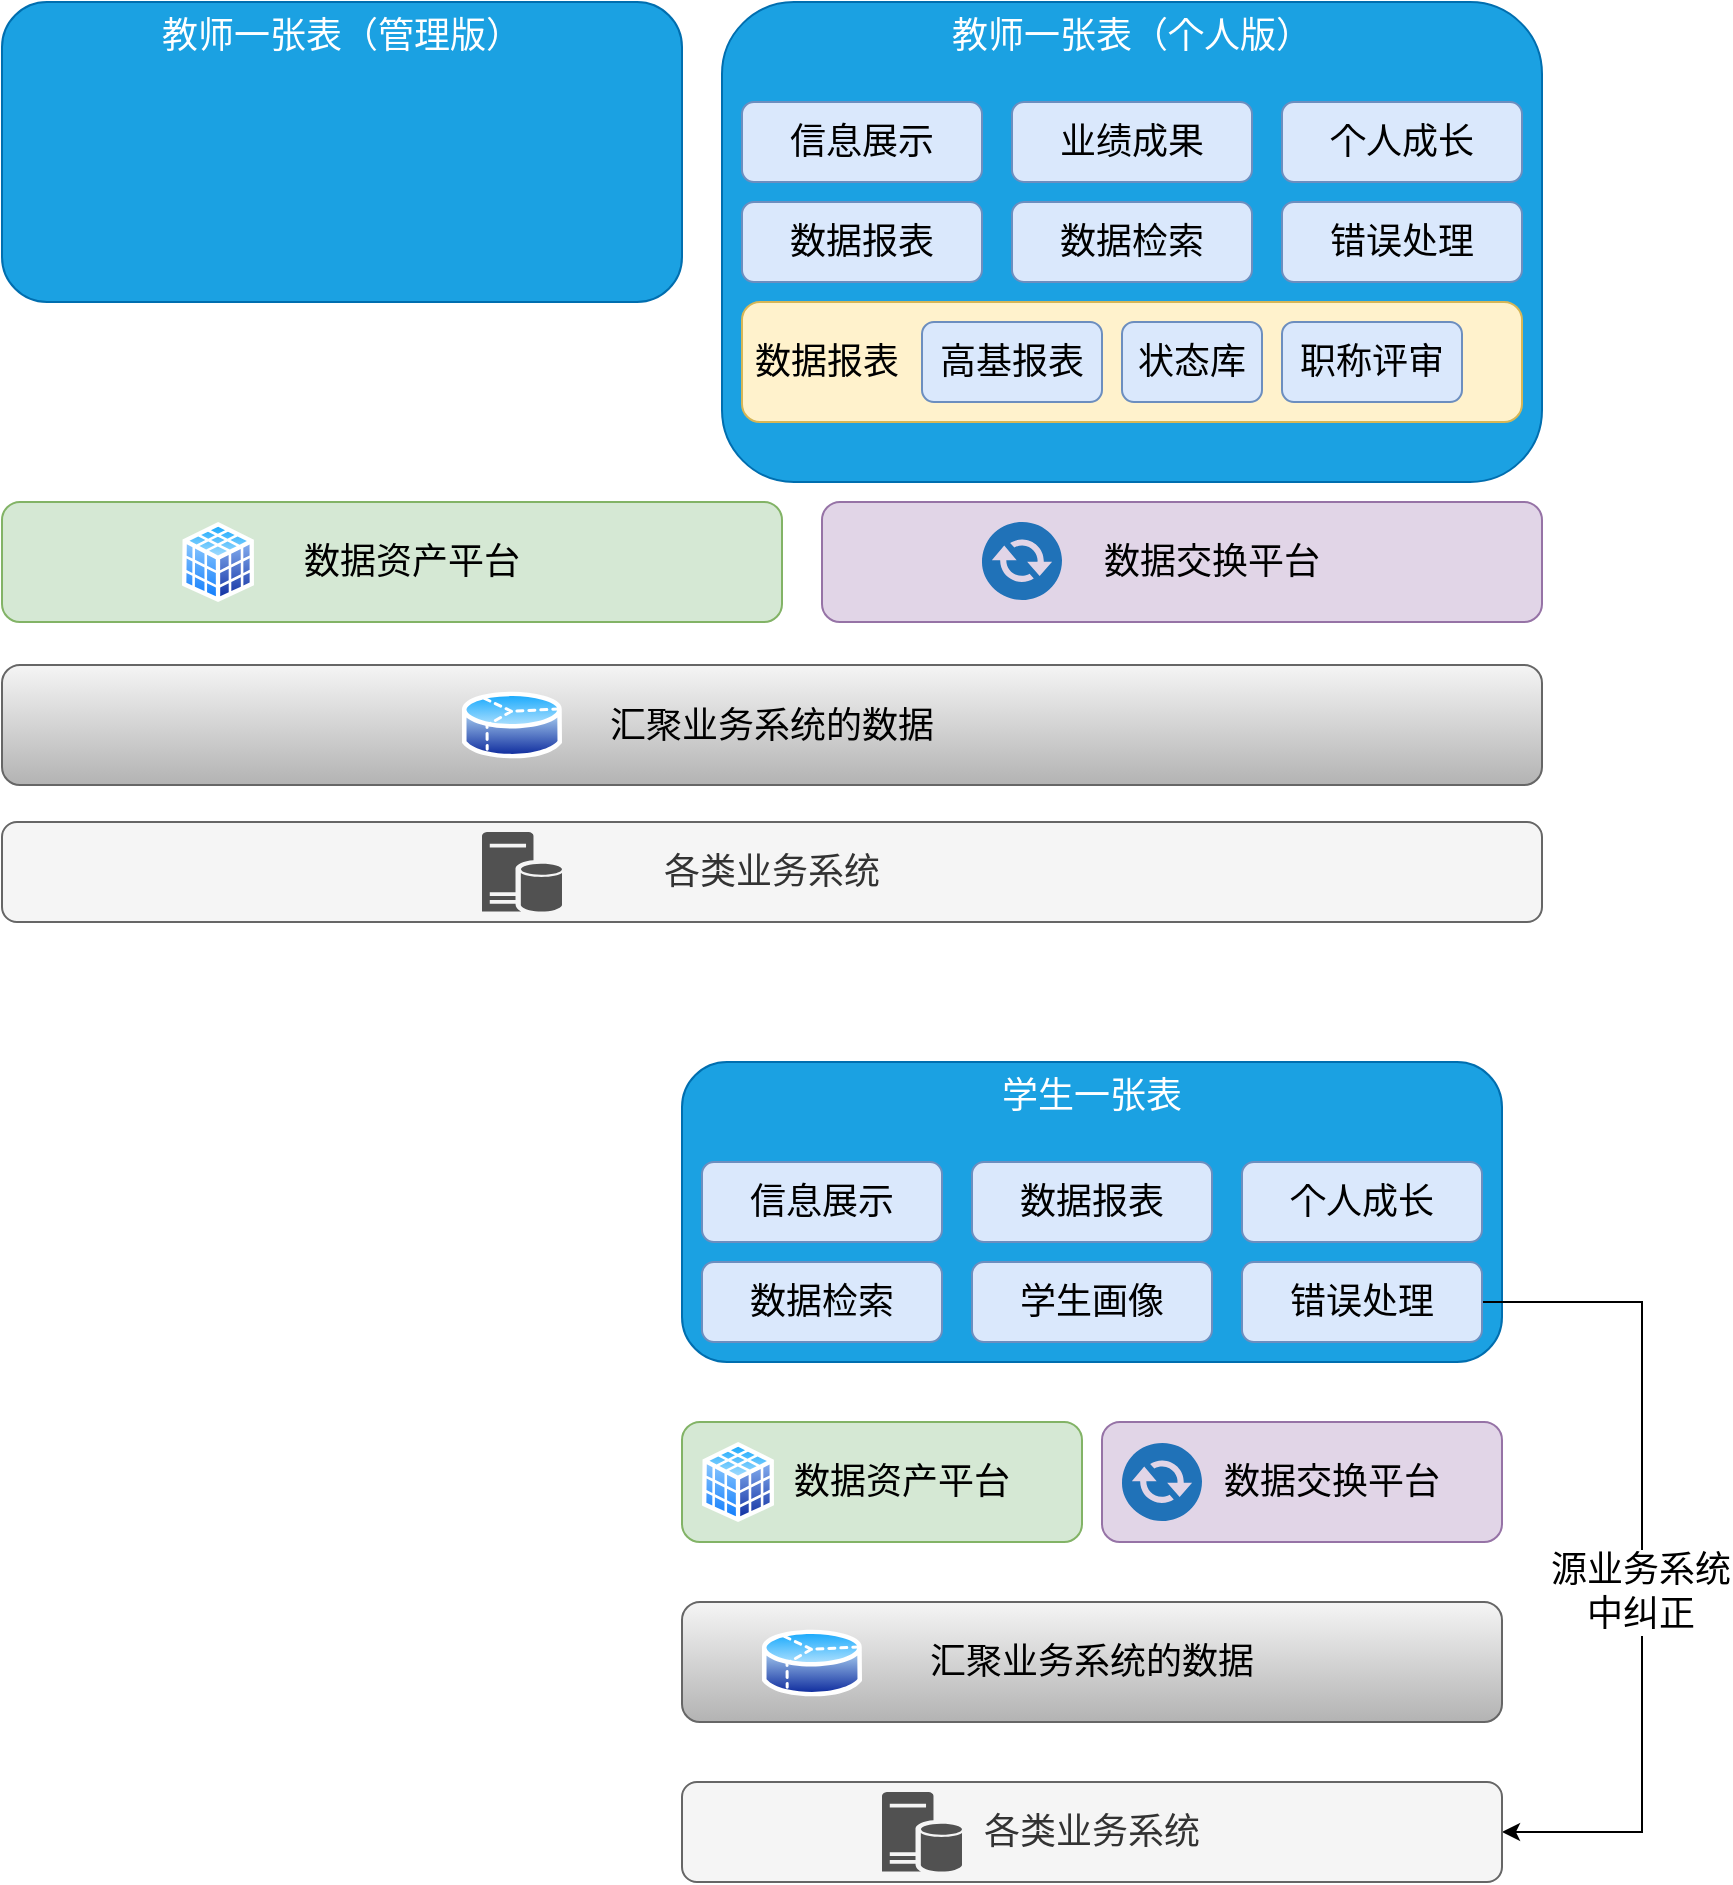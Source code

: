 <mxfile version="18.1.3" type="github">
  <diagram id="cTWVXvlOjMiQOvwmBr1u" name="Page-1">
    <mxGraphModel dx="1869" dy="511" grid="1" gridSize="10" guides="1" tooltips="1" connect="1" arrows="1" fold="1" page="1" pageScale="1" pageWidth="827" pageHeight="1169" math="0" shadow="0">
      <root>
        <mxCell id="0" />
        <mxCell id="1" parent="0" />
        <mxCell id="3kUF8BmXOeaKGdXSCLxE-1" value="&amp;nbsp; &amp;nbsp; 数据资产平台" style="rounded=1;whiteSpace=wrap;html=1;fillColor=#d5e8d4;strokeColor=#82b366;fontSize=18;" vertex="1" parent="1">
          <mxGeometry x="-140" y="330" width="390" height="60" as="geometry" />
        </mxCell>
        <mxCell id="3kUF8BmXOeaKGdXSCLxE-2" value="&amp;nbsp; &amp;nbsp; &amp;nbsp; 数据交换平台" style="rounded=1;whiteSpace=wrap;html=1;fillColor=#e1d5e7;strokeColor=#9673a6;fontSize=18;" vertex="1" parent="1">
          <mxGeometry x="270" y="330" width="360" height="60" as="geometry" />
        </mxCell>
        <mxCell id="3kUF8BmXOeaKGdXSCLxE-3" value="汇聚业务系统的数据" style="rounded=1;whiteSpace=wrap;html=1;fontSize=18;fillColor=#f5f5f5;strokeColor=#666666;gradientColor=#b3b3b3;" vertex="1" parent="1">
          <mxGeometry x="-140" y="411.5" width="770" height="60" as="geometry" />
        </mxCell>
        <mxCell id="3kUF8BmXOeaKGdXSCLxE-4" value="" style="aspect=fixed;perimeter=ellipsePerimeter;html=1;align=center;shadow=0;dashed=0;spacingTop=3;image;image=img/lib/active_directory/database_cube.svg;fontSize=18;" vertex="1" parent="1">
          <mxGeometry x="-50" y="340" width="36" height="40" as="geometry" />
        </mxCell>
        <mxCell id="3kUF8BmXOeaKGdXSCLxE-5" value="教师一张表（个人版）" style="rounded=1;whiteSpace=wrap;html=1;fillColor=#1ba1e2;strokeColor=#006EAF;fontSize=18;verticalAlign=top;fontColor=#ffffff;" vertex="1" parent="1">
          <mxGeometry x="220" y="80" width="410" height="240" as="geometry" />
        </mxCell>
        <mxCell id="3kUF8BmXOeaKGdXSCLxE-6" value="" style="aspect=fixed;perimeter=ellipsePerimeter;html=1;align=center;shadow=0;dashed=0;spacingTop=3;image;image=img/lib/active_directory/database_partition_3.svg;fontSize=18;" vertex="1" parent="1">
          <mxGeometry x="90" y="423" width="50" height="37" as="geometry" />
        </mxCell>
        <mxCell id="3kUF8BmXOeaKGdXSCLxE-7" value="" style="sketch=0;pointerEvents=1;shadow=0;dashed=0;html=1;strokeColor=none;fillColor=#505050;labelPosition=center;verticalLabelPosition=bottom;verticalAlign=top;outlineConnect=0;align=center;shape=mxgraph.office.communications.exchange_active_sync;fillColor=#2072B8;fontSize=18;" vertex="1" parent="1">
          <mxGeometry x="350" y="340" width="40" height="39" as="geometry" />
        </mxCell>
        <mxCell id="3kUF8BmXOeaKGdXSCLxE-22" value="错误处理" style="rounded=1;whiteSpace=wrap;html=1;fontSize=18;fillColor=#dae8fc;strokeColor=#6c8ebf;" vertex="1" parent="1">
          <mxGeometry x="500" y="180" width="120" height="40" as="geometry" />
        </mxCell>
        <mxCell id="3kUF8BmXOeaKGdXSCLxE-23" value="各类业务系统" style="rounded=1;whiteSpace=wrap;html=1;fontSize=18;fillColor=#f5f5f5;strokeColor=#666666;fontColor=#333333;" vertex="1" parent="1">
          <mxGeometry x="-140" y="490" width="770" height="50" as="geometry" />
        </mxCell>
        <mxCell id="3kUF8BmXOeaKGdXSCLxE-29" value="" style="sketch=0;pointerEvents=1;shadow=0;dashed=0;html=1;strokeColor=none;labelPosition=center;verticalLabelPosition=bottom;verticalAlign=top;align=center;fillColor=#515151;shape=mxgraph.mscae.enterprise.database_server;fontSize=18;" vertex="1" parent="1">
          <mxGeometry x="100" y="495" width="40" height="40" as="geometry" />
        </mxCell>
        <mxCell id="3kUF8BmXOeaKGdXSCLxE-32" value="信息展示" style="rounded=1;whiteSpace=wrap;html=1;fontSize=18;fillColor=#dae8fc;strokeColor=#6c8ebf;" vertex="1" parent="1">
          <mxGeometry x="230" y="130" width="120" height="40" as="geometry" />
        </mxCell>
        <mxCell id="3kUF8BmXOeaKGdXSCLxE-34" value="个人成长" style="rounded=1;whiteSpace=wrap;html=1;fontSize=18;fillColor=#dae8fc;strokeColor=#6c8ebf;" vertex="1" parent="1">
          <mxGeometry x="500" y="130" width="120" height="40" as="geometry" />
        </mxCell>
        <mxCell id="3kUF8BmXOeaKGdXSCLxE-33" value="数据报表" style="rounded=1;whiteSpace=wrap;html=1;fontSize=18;fillColor=#dae8fc;strokeColor=#6c8ebf;" vertex="1" parent="1">
          <mxGeometry x="230" y="180" width="120" height="40" as="geometry" />
        </mxCell>
        <mxCell id="3kUF8BmXOeaKGdXSCLxE-35" value="数据检索" style="rounded=1;whiteSpace=wrap;html=1;fontSize=18;fillColor=#dae8fc;strokeColor=#6c8ebf;" vertex="1" parent="1">
          <mxGeometry x="365" y="180" width="120" height="40" as="geometry" />
        </mxCell>
        <mxCell id="3kUF8BmXOeaKGdXSCLxE-36" value="业绩成果" style="rounded=1;whiteSpace=wrap;html=1;fontSize=18;fillColor=#dae8fc;strokeColor=#6c8ebf;" vertex="1" parent="1">
          <mxGeometry x="365" y="130" width="120" height="40" as="geometry" />
        </mxCell>
        <mxCell id="3kUF8BmXOeaKGdXSCLxE-38" value="&amp;nbsp; &amp;nbsp; 数据资产平台" style="rounded=1;whiteSpace=wrap;html=1;fillColor=#d5e8d4;strokeColor=#82b366;fontSize=18;" vertex="1" parent="1">
          <mxGeometry x="200" y="790" width="200" height="60" as="geometry" />
        </mxCell>
        <mxCell id="3kUF8BmXOeaKGdXSCLxE-39" value="&amp;nbsp; &amp;nbsp; &amp;nbsp; 数据交换平台" style="rounded=1;whiteSpace=wrap;html=1;fillColor=#e1d5e7;strokeColor=#9673a6;fontSize=18;" vertex="1" parent="1">
          <mxGeometry x="410" y="790" width="200" height="60" as="geometry" />
        </mxCell>
        <mxCell id="3kUF8BmXOeaKGdXSCLxE-40" value="汇聚业务系统的数据" style="rounded=1;whiteSpace=wrap;html=1;fontSize=18;fillColor=#f5f5f5;strokeColor=#666666;gradientColor=#b3b3b3;" vertex="1" parent="1">
          <mxGeometry x="200" y="880" width="410" height="60" as="geometry" />
        </mxCell>
        <mxCell id="3kUF8BmXOeaKGdXSCLxE-41" value="" style="aspect=fixed;perimeter=ellipsePerimeter;html=1;align=center;shadow=0;dashed=0;spacingTop=3;image;image=img/lib/active_directory/database_cube.svg;fontSize=18;" vertex="1" parent="1">
          <mxGeometry x="210" y="800" width="36" height="40" as="geometry" />
        </mxCell>
        <mxCell id="3kUF8BmXOeaKGdXSCLxE-42" value="学生一张表" style="rounded=1;whiteSpace=wrap;html=1;fillColor=#1ba1e2;strokeColor=#006EAF;fontSize=18;verticalAlign=top;fontColor=#ffffff;" vertex="1" parent="1">
          <mxGeometry x="200" y="610" width="410" height="150" as="geometry" />
        </mxCell>
        <mxCell id="3kUF8BmXOeaKGdXSCLxE-43" value="" style="aspect=fixed;perimeter=ellipsePerimeter;html=1;align=center;shadow=0;dashed=0;spacingTop=3;image;image=img/lib/active_directory/database_partition_3.svg;fontSize=18;" vertex="1" parent="1">
          <mxGeometry x="240" y="892" width="50" height="37" as="geometry" />
        </mxCell>
        <mxCell id="3kUF8BmXOeaKGdXSCLxE-44" value="" style="sketch=0;pointerEvents=1;shadow=0;dashed=0;html=1;strokeColor=none;fillColor=#505050;labelPosition=center;verticalLabelPosition=bottom;verticalAlign=top;outlineConnect=0;align=center;shape=mxgraph.office.communications.exchange_active_sync;fillColor=#2072B8;fontSize=18;" vertex="1" parent="1">
          <mxGeometry x="420" y="800.5" width="40" height="39" as="geometry" />
        </mxCell>
        <mxCell id="3kUF8BmXOeaKGdXSCLxE-45" style="edgeStyle=orthogonalEdgeStyle;rounded=0;orthogonalLoop=1;jettySize=auto;html=1;exitX=1;exitY=0.5;exitDx=0;exitDy=0;entryX=1;entryY=0.5;entryDx=0;entryDy=0;fontSize=18;" edge="1" parent="1" source="3kUF8BmXOeaKGdXSCLxE-47" target="3kUF8BmXOeaKGdXSCLxE-48">
          <mxGeometry relative="1" as="geometry">
            <Array as="points">
              <mxPoint x="680" y="730" />
              <mxPoint x="680" y="995" />
            </Array>
          </mxGeometry>
        </mxCell>
        <mxCell id="3kUF8BmXOeaKGdXSCLxE-46" value="源业务系统&lt;br&gt;中纠正" style="edgeLabel;html=1;align=center;verticalAlign=middle;resizable=0;points=[];fontSize=18;" vertex="1" connectable="0" parent="3kUF8BmXOeaKGdXSCLxE-45">
          <mxGeometry x="0.082" y="-1" relative="1" as="geometry">
            <mxPoint as="offset" />
          </mxGeometry>
        </mxCell>
        <mxCell id="3kUF8BmXOeaKGdXSCLxE-47" value="错误处理" style="rounded=1;whiteSpace=wrap;html=1;fontSize=18;fillColor=#dae8fc;strokeColor=#6c8ebf;" vertex="1" parent="1">
          <mxGeometry x="480" y="710" width="120" height="40" as="geometry" />
        </mxCell>
        <mxCell id="3kUF8BmXOeaKGdXSCLxE-48" value="各类业务系统" style="rounded=1;whiteSpace=wrap;html=1;fontSize=18;fillColor=#f5f5f5;strokeColor=#666666;fontColor=#333333;" vertex="1" parent="1">
          <mxGeometry x="200" y="970" width="410" height="50" as="geometry" />
        </mxCell>
        <mxCell id="3kUF8BmXOeaKGdXSCLxE-49" value="" style="sketch=0;pointerEvents=1;shadow=0;dashed=0;html=1;strokeColor=none;labelPosition=center;verticalLabelPosition=bottom;verticalAlign=top;align=center;fillColor=#515151;shape=mxgraph.mscae.enterprise.database_server;fontSize=18;" vertex="1" parent="1">
          <mxGeometry x="300" y="975" width="40" height="40" as="geometry" />
        </mxCell>
        <mxCell id="3kUF8BmXOeaKGdXSCLxE-50" value="信息展示" style="rounded=1;whiteSpace=wrap;html=1;fontSize=18;fillColor=#dae8fc;strokeColor=#6c8ebf;" vertex="1" parent="1">
          <mxGeometry x="210" y="660" width="120" height="40" as="geometry" />
        </mxCell>
        <mxCell id="3kUF8BmXOeaKGdXSCLxE-51" value="数据报表" style="rounded=1;whiteSpace=wrap;html=1;fontSize=18;fillColor=#dae8fc;strokeColor=#6c8ebf;" vertex="1" parent="1">
          <mxGeometry x="345" y="660" width="120" height="40" as="geometry" />
        </mxCell>
        <mxCell id="3kUF8BmXOeaKGdXSCLxE-52" value="个人成长" style="rounded=1;whiteSpace=wrap;html=1;fontSize=18;fillColor=#dae8fc;strokeColor=#6c8ebf;" vertex="1" parent="1">
          <mxGeometry x="480" y="660" width="120" height="40" as="geometry" />
        </mxCell>
        <mxCell id="3kUF8BmXOeaKGdXSCLxE-53" value="数据检索" style="rounded=1;whiteSpace=wrap;html=1;fontSize=18;fillColor=#dae8fc;strokeColor=#6c8ebf;" vertex="1" parent="1">
          <mxGeometry x="210" y="710" width="120" height="40" as="geometry" />
        </mxCell>
        <mxCell id="3kUF8BmXOeaKGdXSCLxE-54" value="学生画像" style="rounded=1;whiteSpace=wrap;html=1;fontSize=18;fillColor=#dae8fc;strokeColor=#6c8ebf;" vertex="1" parent="1">
          <mxGeometry x="345" y="710" width="120" height="40" as="geometry" />
        </mxCell>
        <mxCell id="3kUF8BmXOeaKGdXSCLxE-55" value="教师一张表（管理版）" style="rounded=1;whiteSpace=wrap;html=1;fillColor=#1ba1e2;strokeColor=#006EAF;fontSize=18;verticalAlign=top;fontColor=#ffffff;" vertex="1" parent="1">
          <mxGeometry x="-140" y="80" width="340" height="150" as="geometry" />
        </mxCell>
        <mxCell id="3kUF8BmXOeaKGdXSCLxE-59" value="&lt;font face=&quot;Georgia&quot;&gt;&amp;nbsp;数据报表&lt;/font&gt;" style="rounded=1;whiteSpace=wrap;html=1;fontSize=18;align=left;fillColor=#fff2cc;strokeColor=#d6b656;" vertex="1" parent="1">
          <mxGeometry x="230" y="230" width="390" height="60" as="geometry" />
        </mxCell>
        <mxCell id="3kUF8BmXOeaKGdXSCLxE-60" value="高基报表" style="rounded=1;whiteSpace=wrap;html=1;fontSize=18;fillColor=#dae8fc;strokeColor=#6c8ebf;" vertex="1" parent="1">
          <mxGeometry x="320" y="240" width="90" height="40" as="geometry" />
        </mxCell>
        <mxCell id="3kUF8BmXOeaKGdXSCLxE-61" value="状态库" style="rounded=1;whiteSpace=wrap;html=1;fontSize=18;fillColor=#dae8fc;strokeColor=#6c8ebf;" vertex="1" parent="1">
          <mxGeometry x="420" y="240" width="70" height="40" as="geometry" />
        </mxCell>
        <mxCell id="3kUF8BmXOeaKGdXSCLxE-62" value="职称评审" style="rounded=1;whiteSpace=wrap;html=1;fontSize=18;fillColor=#dae8fc;strokeColor=#6c8ebf;" vertex="1" parent="1">
          <mxGeometry x="500" y="240" width="90" height="40" as="geometry" />
        </mxCell>
      </root>
    </mxGraphModel>
  </diagram>
</mxfile>
